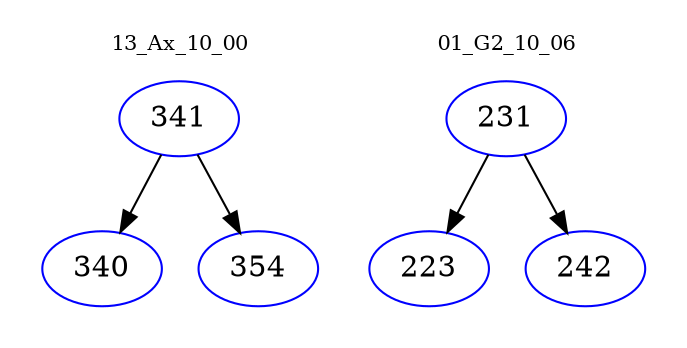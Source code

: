 digraph{
subgraph cluster_0 {
color = white
label = "13_Ax_10_00";
fontsize=10;
T0_341 [label="341", color="blue"]
T0_341 -> T0_340 [color="black"]
T0_340 [label="340", color="blue"]
T0_341 -> T0_354 [color="black"]
T0_354 [label="354", color="blue"]
}
subgraph cluster_1 {
color = white
label = "01_G2_10_06";
fontsize=10;
T1_231 [label="231", color="blue"]
T1_231 -> T1_223 [color="black"]
T1_223 [label="223", color="blue"]
T1_231 -> T1_242 [color="black"]
T1_242 [label="242", color="blue"]
}
}
